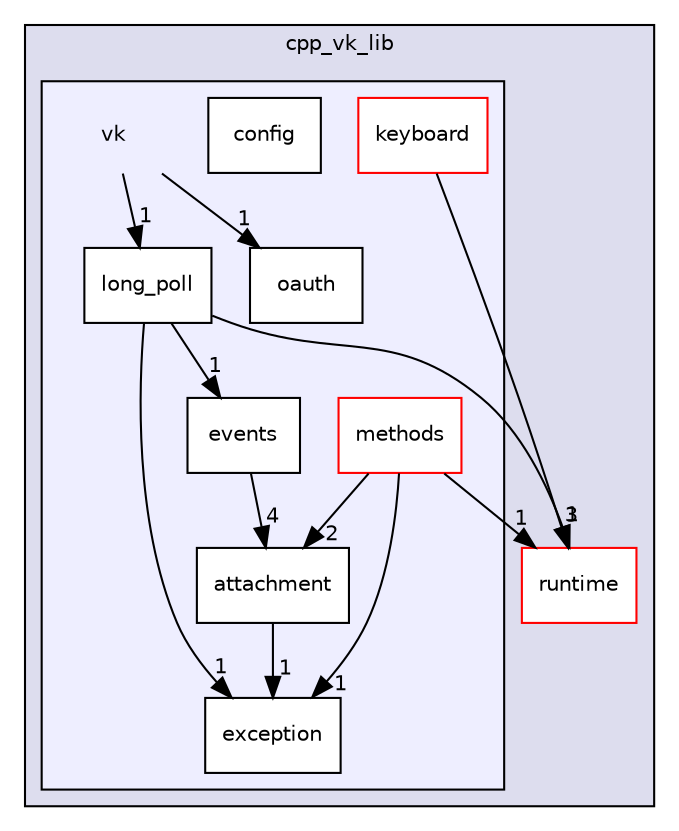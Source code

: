 digraph "vk" {
  compound=true
  node [ fontsize="10", fontname="Helvetica"];
  edge [ labelfontsize="10", labelfontname="Helvetica"];
  subgraph clusterdir_65a3cc440443506bc95e40cce0db2f2d {
    graph [ bgcolor="#ddddee", pencolor="black", label="cpp_vk_lib" fontname="Helvetica", fontsize="10", URL="dir_65a3cc440443506bc95e40cce0db2f2d.html"]
  dir_1d64d0205a0b6d0ea77626b7c626c3e7 [shape=box label="runtime" fillcolor="white" style="filled" color="red" URL="dir_1d64d0205a0b6d0ea77626b7c626c3e7.html"];
  subgraph clusterdir_498c9ed181dbcca92216ca8e1e4de836 {
    graph [ bgcolor="#eeeeff", pencolor="black", label="" URL="dir_498c9ed181dbcca92216ca8e1e4de836.html"];
    dir_498c9ed181dbcca92216ca8e1e4de836 [shape=plaintext label="vk"];
  dir_388ab863849f17e9761ce05bf7932070 [shape=box label="attachment" fillcolor="white" style="filled" URL="dir_388ab863849f17e9761ce05bf7932070.html"];
  dir_991e8384a0ca043bf7e40bf48205cb36 [shape=box label="config" fillcolor="white" style="filled" URL="dir_991e8384a0ca043bf7e40bf48205cb36.html"];
  dir_958f341fd9100ffc15409a831c8ecb33 [shape=box label="events" fillcolor="white" style="filled" URL="dir_958f341fd9100ffc15409a831c8ecb33.html"];
  dir_59c6eeeb85d553852eafa8f1968a9c33 [shape=box label="exception" fillcolor="white" style="filled" URL="dir_59c6eeeb85d553852eafa8f1968a9c33.html"];
  dir_0c9f8458c7dea04d52454e54c25cc1a0 [shape=box label="keyboard" fillcolor="white" style="filled" color="red" URL="dir_0c9f8458c7dea04d52454e54c25cc1a0.html"];
  dir_c69178c74885647e17d62e5d3bbeb622 [shape=box label="long_poll" fillcolor="white" style="filled" URL="dir_c69178c74885647e17d62e5d3bbeb622.html"];
  dir_97fff2db1c38ff46e2a8198a24a678e7 [shape=box label="methods" fillcolor="white" style="filled" color="red" URL="dir_97fff2db1c38ff46e2a8198a24a678e7.html"];
  dir_c8fee0f047a2bc598b5509b289e4f7fe [shape=box label="oauth" fillcolor="white" style="filled" URL="dir_c8fee0f047a2bc598b5509b289e4f7fe.html"];
  }
  }
  dir_498c9ed181dbcca92216ca8e1e4de836->dir_c69178c74885647e17d62e5d3bbeb622 [headlabel="1", labeldistance=1.5 headhref="dir_000003_000029.html"];
  dir_498c9ed181dbcca92216ca8e1e4de836->dir_c8fee0f047a2bc598b5509b289e4f7fe [headlabel="1", labeldistance=1.5 headhref="dir_000003_000013.html"];
  dir_0c9f8458c7dea04d52454e54c25cc1a0->dir_1d64d0205a0b6d0ea77626b7c626c3e7 [headlabel="3", labeldistance=1.5 headhref="dir_000014_000019.html"];
  dir_388ab863849f17e9761ce05bf7932070->dir_59c6eeeb85d553852eafa8f1968a9c33 [headlabel="1", labeldistance=1.5 headhref="dir_000005_000024.html"];
  dir_c69178c74885647e17d62e5d3bbeb622->dir_1d64d0205a0b6d0ea77626b7c626c3e7 [headlabel="1", labeldistance=1.5 headhref="dir_000029_000019.html"];
  dir_c69178c74885647e17d62e5d3bbeb622->dir_59c6eeeb85d553852eafa8f1968a9c33 [headlabel="1", labeldistance=1.5 headhref="dir_000029_000024.html"];
  dir_c69178c74885647e17d62e5d3bbeb622->dir_958f341fd9100ffc15409a831c8ecb33 [headlabel="1", labeldistance=1.5 headhref="dir_000029_000004.html"];
  dir_958f341fd9100ffc15409a831c8ecb33->dir_388ab863849f17e9761ce05bf7932070 [headlabel="4", labeldistance=1.5 headhref="dir_000004_000005.html"];
  dir_97fff2db1c38ff46e2a8198a24a678e7->dir_388ab863849f17e9761ce05bf7932070 [headlabel="2", labeldistance=1.5 headhref="dir_000011_000005.html"];
  dir_97fff2db1c38ff46e2a8198a24a678e7->dir_59c6eeeb85d553852eafa8f1968a9c33 [headlabel="1", labeldistance=1.5 headhref="dir_000011_000024.html"];
  dir_97fff2db1c38ff46e2a8198a24a678e7->dir_1d64d0205a0b6d0ea77626b7c626c3e7 [headlabel="1", labeldistance=1.5 headhref="dir_000011_000019.html"];
}
